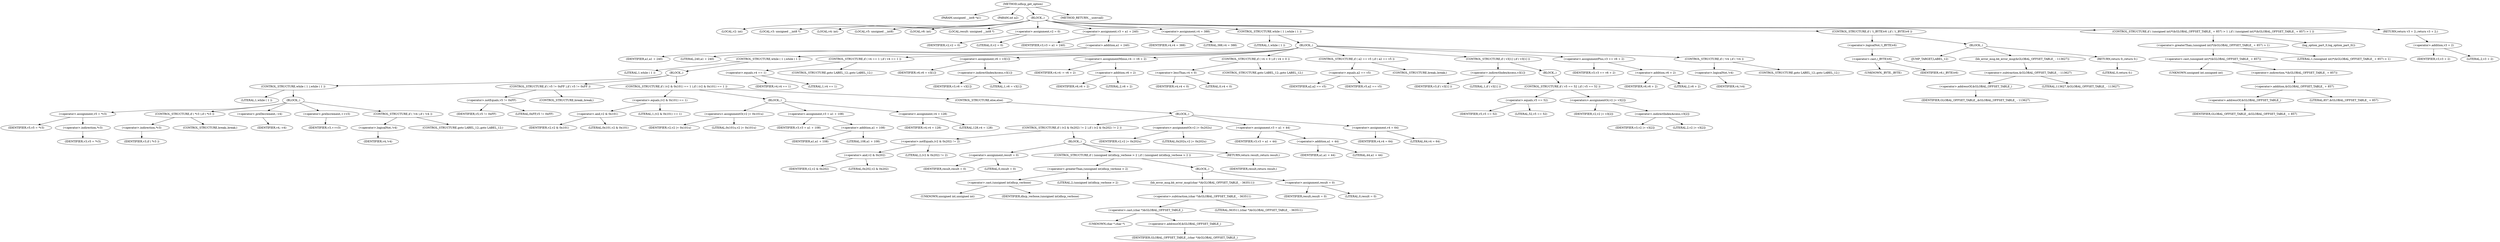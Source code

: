 digraph udhcp_get_option {  
"1000107" [label = "(METHOD,udhcp_get_option)" ]
"1000108" [label = "(PARAM,unsigned __int8 *a1)" ]
"1000109" [label = "(PARAM,int a2)" ]
"1000110" [label = "(BLOCK,,)" ]
"1000111" [label = "(LOCAL,v2: int)" ]
"1000112" [label = "(LOCAL,v3: unsigned __int8 *)" ]
"1000113" [label = "(LOCAL,v4: int)" ]
"1000114" [label = "(LOCAL,v5: unsigned __int8)" ]
"1000115" [label = "(LOCAL,v6: int)" ]
"1000116" [label = "(LOCAL,result: unsigned __int8 *)" ]
"1000117" [label = "(<operator>.assignment,v2 = 0)" ]
"1000118" [label = "(IDENTIFIER,v2,v2 = 0)" ]
"1000119" [label = "(LITERAL,0,v2 = 0)" ]
"1000120" [label = "(<operator>.assignment,v3 = a1 + 240)" ]
"1000121" [label = "(IDENTIFIER,v3,v3 = a1 + 240)" ]
"1000122" [label = "(<operator>.addition,a1 + 240)" ]
"1000123" [label = "(IDENTIFIER,a1,a1 + 240)" ]
"1000124" [label = "(LITERAL,240,a1 + 240)" ]
"1000125" [label = "(<operator>.assignment,v4 = 388)" ]
"1000126" [label = "(IDENTIFIER,v4,v4 = 388)" ]
"1000127" [label = "(LITERAL,388,v4 = 388)" ]
"1000128" [label = "(CONTROL_STRUCTURE,while ( 1 ),while ( 1 ))" ]
"1000129" [label = "(LITERAL,1,while ( 1 ))" ]
"1000130" [label = "(BLOCK,,)" ]
"1000131" [label = "(CONTROL_STRUCTURE,while ( 1 ),while ( 1 ))" ]
"1000132" [label = "(LITERAL,1,while ( 1 ))" ]
"1000133" [label = "(BLOCK,,)" ]
"1000134" [label = "(CONTROL_STRUCTURE,while ( 1 ),while ( 1 ))" ]
"1000135" [label = "(LITERAL,1,while ( 1 ))" ]
"1000136" [label = "(BLOCK,,)" ]
"1000137" [label = "(<operator>.assignment,v5 = *v3)" ]
"1000138" [label = "(IDENTIFIER,v5,v5 = *v3)" ]
"1000139" [label = "(<operator>.indirection,*v3)" ]
"1000140" [label = "(IDENTIFIER,v3,v5 = *v3)" ]
"1000141" [label = "(CONTROL_STRUCTURE,if ( *v3 ),if ( *v3 ))" ]
"1000142" [label = "(<operator>.indirection,*v3)" ]
"1000143" [label = "(IDENTIFIER,v3,if ( *v3 ))" ]
"1000144" [label = "(CONTROL_STRUCTURE,break;,break;)" ]
"1000145" [label = "(<operator>.preDecrement,--v4)" ]
"1000146" [label = "(IDENTIFIER,v4,--v4)" ]
"1000147" [label = "(<operator>.preIncrement,++v3)" ]
"1000148" [label = "(IDENTIFIER,v3,++v3)" ]
"1000149" [label = "(CONTROL_STRUCTURE,if ( !v4 ),if ( !v4 ))" ]
"1000150" [label = "(<operator>.logicalNot,!v4)" ]
"1000151" [label = "(IDENTIFIER,v4,!v4)" ]
"1000152" [label = "(CONTROL_STRUCTURE,goto LABEL_12;,goto LABEL_12;)" ]
"1000153" [label = "(CONTROL_STRUCTURE,if ( v5 != 0xFF ),if ( v5 != 0xFF ))" ]
"1000154" [label = "(<operator>.notEquals,v5 != 0xFF)" ]
"1000155" [label = "(IDENTIFIER,v5,v5 != 0xFF)" ]
"1000156" [label = "(LITERAL,0xFF,v5 != 0xFF)" ]
"1000157" [label = "(CONTROL_STRUCTURE,break;,break;)" ]
"1000158" [label = "(CONTROL_STRUCTURE,if ( (v2 & 0x101) == 1 ),if ( (v2 & 0x101) == 1 ))" ]
"1000159" [label = "(<operator>.equals,(v2 & 0x101) == 1)" ]
"1000160" [label = "(<operator>.and,v2 & 0x101)" ]
"1000161" [label = "(IDENTIFIER,v2,v2 & 0x101)" ]
"1000162" [label = "(LITERAL,0x101,v2 & 0x101)" ]
"1000163" [label = "(LITERAL,1,(v2 & 0x101) == 1)" ]
"1000164" [label = "(BLOCK,,)" ]
"1000165" [label = "(<operators>.assignmentOr,v2 |= 0x101u)" ]
"1000166" [label = "(IDENTIFIER,v2,v2 |= 0x101u)" ]
"1000167" [label = "(LITERAL,0x101u,v2 |= 0x101u)" ]
"1000168" [label = "(<operator>.assignment,v3 = a1 + 108)" ]
"1000169" [label = "(IDENTIFIER,v3,v3 = a1 + 108)" ]
"1000170" [label = "(<operator>.addition,a1 + 108)" ]
"1000171" [label = "(IDENTIFIER,a1,a1 + 108)" ]
"1000172" [label = "(LITERAL,108,a1 + 108)" ]
"1000173" [label = "(<operator>.assignment,v4 = 128)" ]
"1000174" [label = "(IDENTIFIER,v4,v4 = 128)" ]
"1000175" [label = "(LITERAL,128,v4 = 128)" ]
"1000176" [label = "(CONTROL_STRUCTURE,else,else)" ]
"1000177" [label = "(BLOCK,,)" ]
"1000178" [label = "(CONTROL_STRUCTURE,if ( (v2 & 0x202) != 2 ),if ( (v2 & 0x202) != 2 ))" ]
"1000179" [label = "(<operator>.notEquals,(v2 & 0x202) != 2)" ]
"1000180" [label = "(<operator>.and,v2 & 0x202)" ]
"1000181" [label = "(IDENTIFIER,v2,v2 & 0x202)" ]
"1000182" [label = "(LITERAL,0x202,v2 & 0x202)" ]
"1000183" [label = "(LITERAL,2,(v2 & 0x202) != 2)" ]
"1000184" [label = "(BLOCK,,)" ]
"1000185" [label = "(<operator>.assignment,result = 0)" ]
"1000186" [label = "(IDENTIFIER,result,result = 0)" ]
"1000187" [label = "(LITERAL,0,result = 0)" ]
"1000188" [label = "(CONTROL_STRUCTURE,if ( (unsigned int)dhcp_verbose > 2 ),if ( (unsigned int)dhcp_verbose > 2 ))" ]
"1000189" [label = "(<operator>.greaterThan,(unsigned int)dhcp_verbose > 2)" ]
"1000190" [label = "(<operator>.cast,(unsigned int)dhcp_verbose)" ]
"1000191" [label = "(UNKNOWN,unsigned int,unsigned int)" ]
"1000192" [label = "(IDENTIFIER,dhcp_verbose,(unsigned int)dhcp_verbose)" ]
"1000193" [label = "(LITERAL,2,(unsigned int)dhcp_verbose > 2)" ]
"1000194" [label = "(BLOCK,,)" ]
"1000195" [label = "(bb_error_msg,bb_error_msg((char *)&GLOBAL_OFFSET_TABLE_ - 363511))" ]
"1000196" [label = "(<operator>.subtraction,(char *)&GLOBAL_OFFSET_TABLE_ - 363511)" ]
"1000197" [label = "(<operator>.cast,(char *)&GLOBAL_OFFSET_TABLE_)" ]
"1000198" [label = "(UNKNOWN,char *,char *)" ]
"1000199" [label = "(<operator>.addressOf,&GLOBAL_OFFSET_TABLE_)" ]
"1000200" [label = "(IDENTIFIER,GLOBAL_OFFSET_TABLE_,(char *)&GLOBAL_OFFSET_TABLE_)" ]
"1000201" [label = "(LITERAL,363511,(char *)&GLOBAL_OFFSET_TABLE_ - 363511)" ]
"1000202" [label = "(<operator>.assignment,result = 0)" ]
"1000203" [label = "(IDENTIFIER,result,result = 0)" ]
"1000204" [label = "(LITERAL,0,result = 0)" ]
"1000205" [label = "(RETURN,return result;,return result;)" ]
"1000206" [label = "(IDENTIFIER,result,return result;)" ]
"1000207" [label = "(<operators>.assignmentOr,v2 |= 0x202u)" ]
"1000208" [label = "(IDENTIFIER,v2,v2 |= 0x202u)" ]
"1000209" [label = "(LITERAL,0x202u,v2 |= 0x202u)" ]
"1000210" [label = "(<operator>.assignment,v3 = a1 + 44)" ]
"1000211" [label = "(IDENTIFIER,v3,v3 = a1 + 44)" ]
"1000212" [label = "(<operator>.addition,a1 + 44)" ]
"1000213" [label = "(IDENTIFIER,a1,a1 + 44)" ]
"1000214" [label = "(LITERAL,44,a1 + 44)" ]
"1000215" [label = "(<operator>.assignment,v4 = 64)" ]
"1000216" [label = "(IDENTIFIER,v4,v4 = 64)" ]
"1000217" [label = "(LITERAL,64,v4 = 64)" ]
"1000218" [label = "(CONTROL_STRUCTURE,if ( v4 == 1 ),if ( v4 == 1 ))" ]
"1000219" [label = "(<operator>.equals,v4 == 1)" ]
"1000220" [label = "(IDENTIFIER,v4,v4 == 1)" ]
"1000221" [label = "(LITERAL,1,v4 == 1)" ]
"1000222" [label = "(CONTROL_STRUCTURE,goto LABEL_12;,goto LABEL_12;)" ]
"1000223" [label = "(<operator>.assignment,v6 = v3[1])" ]
"1000224" [label = "(IDENTIFIER,v6,v6 = v3[1])" ]
"1000225" [label = "(<operator>.indirectIndexAccess,v3[1])" ]
"1000226" [label = "(IDENTIFIER,v3,v6 = v3[1])" ]
"1000227" [label = "(LITERAL,1,v6 = v3[1])" ]
"1000228" [label = "(<operator>.assignmentMinus,v4 -= v6 + 2)" ]
"1000229" [label = "(IDENTIFIER,v4,v4 -= v6 + 2)" ]
"1000230" [label = "(<operator>.addition,v6 + 2)" ]
"1000231" [label = "(IDENTIFIER,v6,v6 + 2)" ]
"1000232" [label = "(LITERAL,2,v6 + 2)" ]
"1000233" [label = "(CONTROL_STRUCTURE,if ( v4 < 0 ),if ( v4 < 0 ))" ]
"1000234" [label = "(<operator>.lessThan,v4 < 0)" ]
"1000235" [label = "(IDENTIFIER,v4,v4 < 0)" ]
"1000236" [label = "(LITERAL,0,v4 < 0)" ]
"1000237" [label = "(CONTROL_STRUCTURE,goto LABEL_12;,goto LABEL_12;)" ]
"1000238" [label = "(CONTROL_STRUCTURE,if ( a2 == v5 ),if ( a2 == v5 ))" ]
"1000239" [label = "(<operator>.equals,a2 == v5)" ]
"1000240" [label = "(IDENTIFIER,a2,a2 == v5)" ]
"1000241" [label = "(IDENTIFIER,v5,a2 == v5)" ]
"1000242" [label = "(CONTROL_STRUCTURE,break;,break;)" ]
"1000243" [label = "(CONTROL_STRUCTURE,if ( v3[1] ),if ( v3[1] ))" ]
"1000244" [label = "(<operator>.indirectIndexAccess,v3[1])" ]
"1000245" [label = "(IDENTIFIER,v3,if ( v3[1] ))" ]
"1000246" [label = "(LITERAL,1,if ( v3[1] ))" ]
"1000247" [label = "(BLOCK,,)" ]
"1000248" [label = "(CONTROL_STRUCTURE,if ( v5 == 52 ),if ( v5 == 52 ))" ]
"1000249" [label = "(<operator>.equals,v5 == 52)" ]
"1000250" [label = "(IDENTIFIER,v5,v5 == 52)" ]
"1000251" [label = "(LITERAL,52,v5 == 52)" ]
"1000252" [label = "(<operators>.assignmentOr,v2 |= v3[2])" ]
"1000253" [label = "(IDENTIFIER,v2,v2 |= v3[2])" ]
"1000254" [label = "(<operator>.indirectIndexAccess,v3[2])" ]
"1000255" [label = "(IDENTIFIER,v3,v2 |= v3[2])" ]
"1000256" [label = "(LITERAL,2,v2 |= v3[2])" ]
"1000257" [label = "(<operator>.assignmentPlus,v3 += v6 + 2)" ]
"1000258" [label = "(IDENTIFIER,v3,v3 += v6 + 2)" ]
"1000259" [label = "(<operator>.addition,v6 + 2)" ]
"1000260" [label = "(IDENTIFIER,v6,v6 + 2)" ]
"1000261" [label = "(LITERAL,2,v6 + 2)" ]
"1000262" [label = "(CONTROL_STRUCTURE,if ( !v4 ),if ( !v4 ))" ]
"1000263" [label = "(<operator>.logicalNot,!v4)" ]
"1000264" [label = "(IDENTIFIER,v4,!v4)" ]
"1000265" [label = "(CONTROL_STRUCTURE,goto LABEL_12;,goto LABEL_12;)" ]
"1000266" [label = "(CONTROL_STRUCTURE,if ( !(_BYTE)v6 ),if ( !(_BYTE)v6 ))" ]
"1000267" [label = "(<operator>.logicalNot,!(_BYTE)v6)" ]
"1000268" [label = "(<operator>.cast,(_BYTE)v6)" ]
"1000269" [label = "(UNKNOWN,_BYTE,_BYTE)" ]
"1000270" [label = "(IDENTIFIER,v6,(_BYTE)v6)" ]
"1000271" [label = "(BLOCK,,)" ]
"1000272" [label = "(JUMP_TARGET,LABEL_12)" ]
"1000273" [label = "(bb_error_msg,bb_error_msg(&GLOBAL_OFFSET_TABLE_ - 113627))" ]
"1000274" [label = "(<operator>.subtraction,&GLOBAL_OFFSET_TABLE_ - 113627)" ]
"1000275" [label = "(<operator>.addressOf,&GLOBAL_OFFSET_TABLE_)" ]
"1000276" [label = "(IDENTIFIER,GLOBAL_OFFSET_TABLE_,&GLOBAL_OFFSET_TABLE_ - 113627)" ]
"1000277" [label = "(LITERAL,113627,&GLOBAL_OFFSET_TABLE_ - 113627)" ]
"1000278" [label = "(RETURN,return 0;,return 0;)" ]
"1000279" [label = "(LITERAL,0,return 0;)" ]
"1000280" [label = "(CONTROL_STRUCTURE,if ( (unsigned int)*(&GLOBAL_OFFSET_TABLE_ + 857) > 1 ),if ( (unsigned int)*(&GLOBAL_OFFSET_TABLE_ + 857) > 1 ))" ]
"1000281" [label = "(<operator>.greaterThan,(unsigned int)*(&GLOBAL_OFFSET_TABLE_ + 857) > 1)" ]
"1000282" [label = "(<operator>.cast,(unsigned int)*(&GLOBAL_OFFSET_TABLE_ + 857))" ]
"1000283" [label = "(UNKNOWN,unsigned int,unsigned int)" ]
"1000284" [label = "(<operator>.indirection,*(&GLOBAL_OFFSET_TABLE_ + 857))" ]
"1000285" [label = "(<operator>.addition,&GLOBAL_OFFSET_TABLE_ + 857)" ]
"1000286" [label = "(<operator>.addressOf,&GLOBAL_OFFSET_TABLE_)" ]
"1000287" [label = "(IDENTIFIER,GLOBAL_OFFSET_TABLE_,&GLOBAL_OFFSET_TABLE_ + 857)" ]
"1000288" [label = "(LITERAL,857,&GLOBAL_OFFSET_TABLE_ + 857)" ]
"1000289" [label = "(LITERAL,1,(unsigned int)*(&GLOBAL_OFFSET_TABLE_ + 857) > 1)" ]
"1000290" [label = "(log_option_part_0,log_option_part_0())" ]
"1000291" [label = "(RETURN,return v3 + 2;,return v3 + 2;)" ]
"1000292" [label = "(<operator>.addition,v3 + 2)" ]
"1000293" [label = "(IDENTIFIER,v3,v3 + 2)" ]
"1000294" [label = "(LITERAL,2,v3 + 2)" ]
"1000295" [label = "(METHOD_RETURN,__usercall)" ]
  "1000107" -> "1000108" 
  "1000107" -> "1000109" 
  "1000107" -> "1000110" 
  "1000107" -> "1000295" 
  "1000110" -> "1000111" 
  "1000110" -> "1000112" 
  "1000110" -> "1000113" 
  "1000110" -> "1000114" 
  "1000110" -> "1000115" 
  "1000110" -> "1000116" 
  "1000110" -> "1000117" 
  "1000110" -> "1000120" 
  "1000110" -> "1000125" 
  "1000110" -> "1000128" 
  "1000110" -> "1000266" 
  "1000110" -> "1000280" 
  "1000110" -> "1000291" 
  "1000117" -> "1000118" 
  "1000117" -> "1000119" 
  "1000120" -> "1000121" 
  "1000120" -> "1000122" 
  "1000122" -> "1000123" 
  "1000122" -> "1000124" 
  "1000125" -> "1000126" 
  "1000125" -> "1000127" 
  "1000128" -> "1000129" 
  "1000128" -> "1000130" 
  "1000130" -> "1000131" 
  "1000130" -> "1000218" 
  "1000130" -> "1000223" 
  "1000130" -> "1000228" 
  "1000130" -> "1000233" 
  "1000130" -> "1000238" 
  "1000130" -> "1000243" 
  "1000130" -> "1000257" 
  "1000130" -> "1000262" 
  "1000131" -> "1000132" 
  "1000131" -> "1000133" 
  "1000133" -> "1000134" 
  "1000133" -> "1000153" 
  "1000133" -> "1000158" 
  "1000134" -> "1000135" 
  "1000134" -> "1000136" 
  "1000136" -> "1000137" 
  "1000136" -> "1000141" 
  "1000136" -> "1000145" 
  "1000136" -> "1000147" 
  "1000136" -> "1000149" 
  "1000137" -> "1000138" 
  "1000137" -> "1000139" 
  "1000139" -> "1000140" 
  "1000141" -> "1000142" 
  "1000141" -> "1000144" 
  "1000142" -> "1000143" 
  "1000145" -> "1000146" 
  "1000147" -> "1000148" 
  "1000149" -> "1000150" 
  "1000149" -> "1000152" 
  "1000150" -> "1000151" 
  "1000153" -> "1000154" 
  "1000153" -> "1000157" 
  "1000154" -> "1000155" 
  "1000154" -> "1000156" 
  "1000158" -> "1000159" 
  "1000158" -> "1000164" 
  "1000158" -> "1000176" 
  "1000159" -> "1000160" 
  "1000159" -> "1000163" 
  "1000160" -> "1000161" 
  "1000160" -> "1000162" 
  "1000164" -> "1000165" 
  "1000164" -> "1000168" 
  "1000164" -> "1000173" 
  "1000165" -> "1000166" 
  "1000165" -> "1000167" 
  "1000168" -> "1000169" 
  "1000168" -> "1000170" 
  "1000170" -> "1000171" 
  "1000170" -> "1000172" 
  "1000173" -> "1000174" 
  "1000173" -> "1000175" 
  "1000176" -> "1000177" 
  "1000177" -> "1000178" 
  "1000177" -> "1000207" 
  "1000177" -> "1000210" 
  "1000177" -> "1000215" 
  "1000178" -> "1000179" 
  "1000178" -> "1000184" 
  "1000179" -> "1000180" 
  "1000179" -> "1000183" 
  "1000180" -> "1000181" 
  "1000180" -> "1000182" 
  "1000184" -> "1000185" 
  "1000184" -> "1000188" 
  "1000184" -> "1000205" 
  "1000185" -> "1000186" 
  "1000185" -> "1000187" 
  "1000188" -> "1000189" 
  "1000188" -> "1000194" 
  "1000189" -> "1000190" 
  "1000189" -> "1000193" 
  "1000190" -> "1000191" 
  "1000190" -> "1000192" 
  "1000194" -> "1000195" 
  "1000194" -> "1000202" 
  "1000195" -> "1000196" 
  "1000196" -> "1000197" 
  "1000196" -> "1000201" 
  "1000197" -> "1000198" 
  "1000197" -> "1000199" 
  "1000199" -> "1000200" 
  "1000202" -> "1000203" 
  "1000202" -> "1000204" 
  "1000205" -> "1000206" 
  "1000207" -> "1000208" 
  "1000207" -> "1000209" 
  "1000210" -> "1000211" 
  "1000210" -> "1000212" 
  "1000212" -> "1000213" 
  "1000212" -> "1000214" 
  "1000215" -> "1000216" 
  "1000215" -> "1000217" 
  "1000218" -> "1000219" 
  "1000218" -> "1000222" 
  "1000219" -> "1000220" 
  "1000219" -> "1000221" 
  "1000223" -> "1000224" 
  "1000223" -> "1000225" 
  "1000225" -> "1000226" 
  "1000225" -> "1000227" 
  "1000228" -> "1000229" 
  "1000228" -> "1000230" 
  "1000230" -> "1000231" 
  "1000230" -> "1000232" 
  "1000233" -> "1000234" 
  "1000233" -> "1000237" 
  "1000234" -> "1000235" 
  "1000234" -> "1000236" 
  "1000238" -> "1000239" 
  "1000238" -> "1000242" 
  "1000239" -> "1000240" 
  "1000239" -> "1000241" 
  "1000243" -> "1000244" 
  "1000243" -> "1000247" 
  "1000244" -> "1000245" 
  "1000244" -> "1000246" 
  "1000247" -> "1000248" 
  "1000248" -> "1000249" 
  "1000248" -> "1000252" 
  "1000249" -> "1000250" 
  "1000249" -> "1000251" 
  "1000252" -> "1000253" 
  "1000252" -> "1000254" 
  "1000254" -> "1000255" 
  "1000254" -> "1000256" 
  "1000257" -> "1000258" 
  "1000257" -> "1000259" 
  "1000259" -> "1000260" 
  "1000259" -> "1000261" 
  "1000262" -> "1000263" 
  "1000262" -> "1000265" 
  "1000263" -> "1000264" 
  "1000266" -> "1000267" 
  "1000266" -> "1000271" 
  "1000267" -> "1000268" 
  "1000268" -> "1000269" 
  "1000268" -> "1000270" 
  "1000271" -> "1000272" 
  "1000271" -> "1000273" 
  "1000271" -> "1000278" 
  "1000273" -> "1000274" 
  "1000274" -> "1000275" 
  "1000274" -> "1000277" 
  "1000275" -> "1000276" 
  "1000278" -> "1000279" 
  "1000280" -> "1000281" 
  "1000280" -> "1000290" 
  "1000281" -> "1000282" 
  "1000281" -> "1000289" 
  "1000282" -> "1000283" 
  "1000282" -> "1000284" 
  "1000284" -> "1000285" 
  "1000285" -> "1000286" 
  "1000285" -> "1000288" 
  "1000286" -> "1000287" 
  "1000291" -> "1000292" 
  "1000292" -> "1000293" 
  "1000292" -> "1000294" 
}
